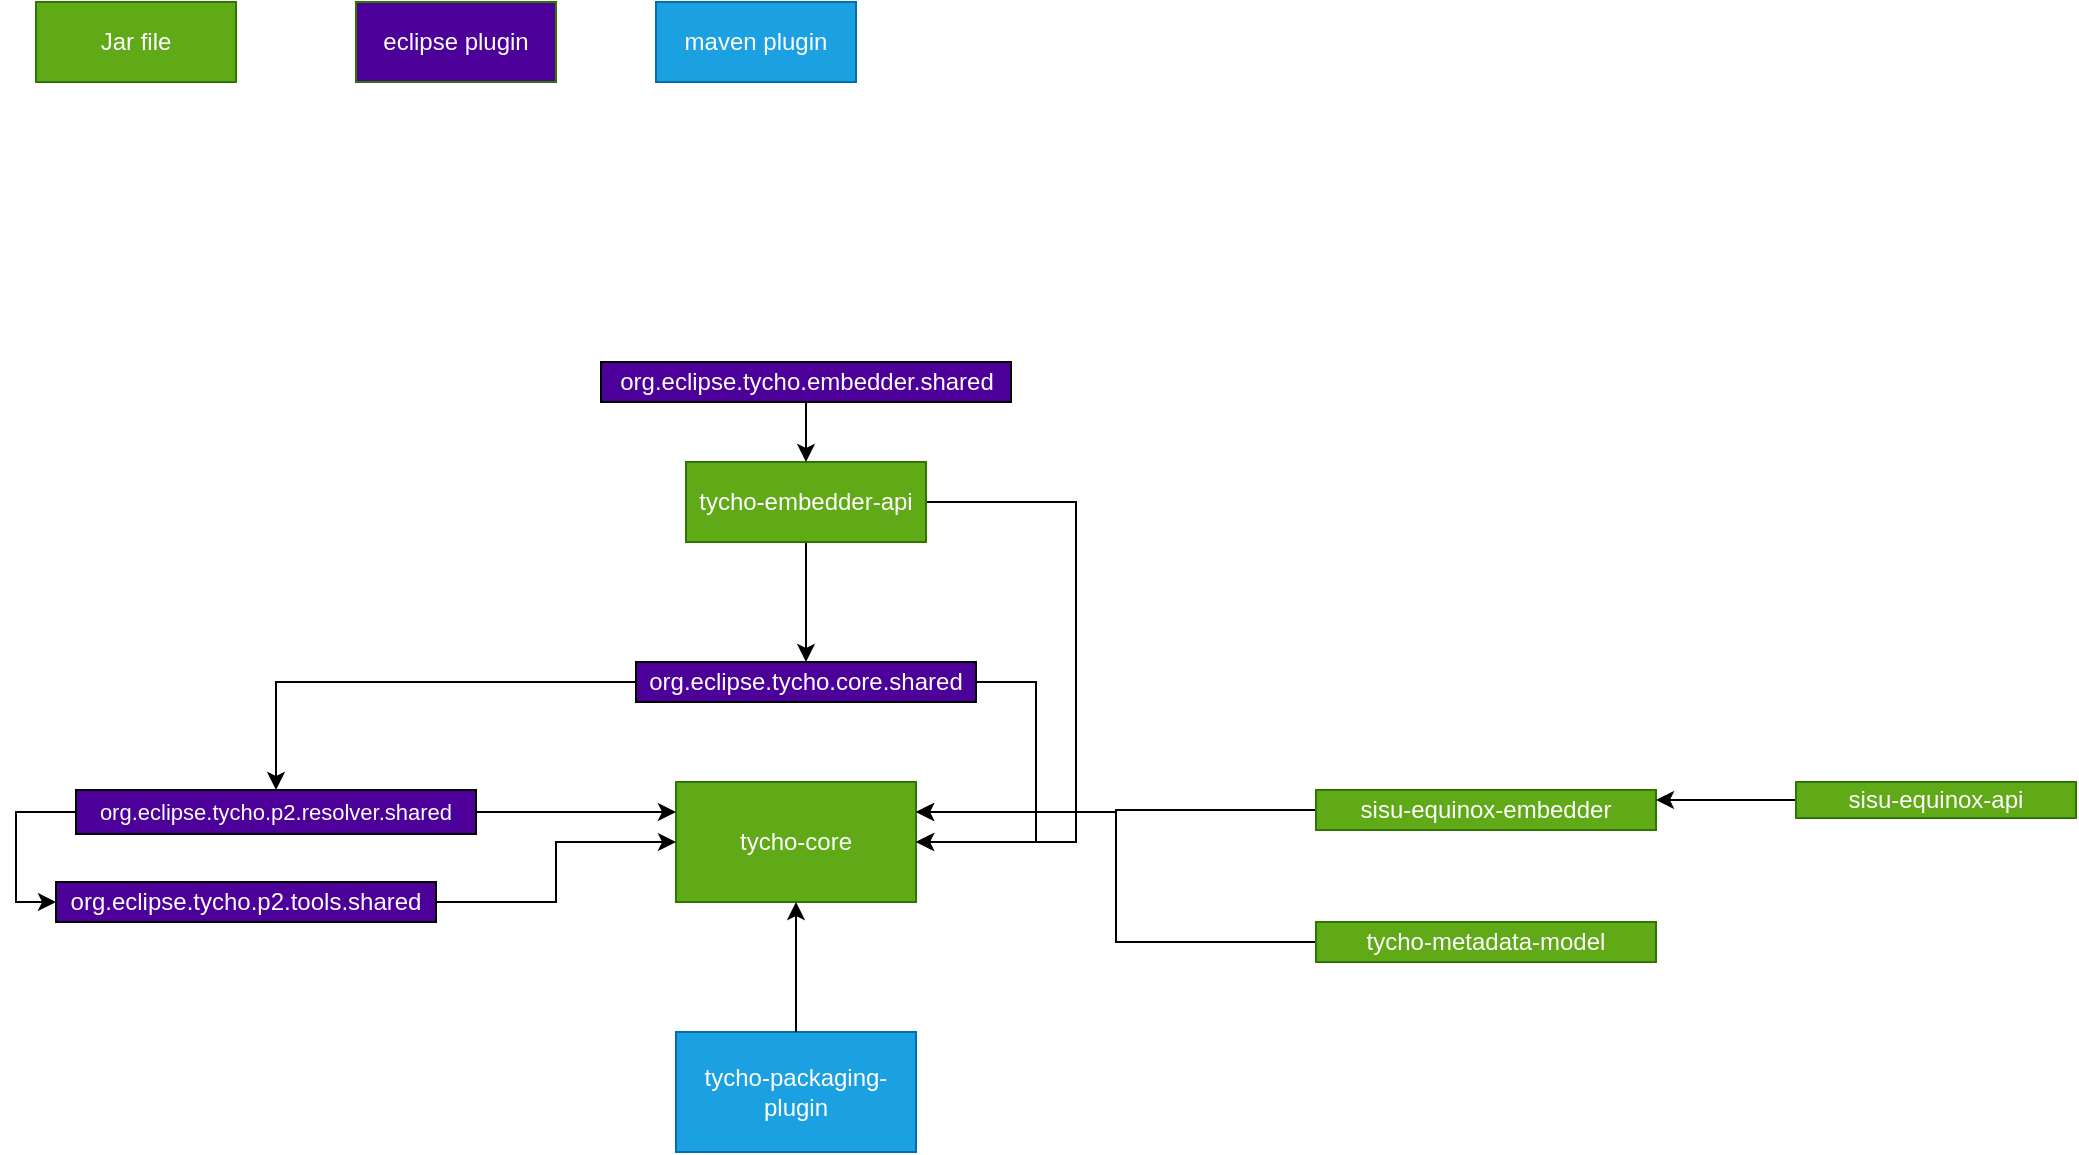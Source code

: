 <mxfile version="14.1.2" type="github">
  <diagram id="FHFmZQXOXYVLDdbLkJBi" name="Page-1">
    <mxGraphModel dx="1929" dy="525" grid="1" gridSize="10" guides="1" tooltips="1" connect="1" arrows="1" fold="1" page="1" pageScale="1" pageWidth="827" pageHeight="1169" math="0" shadow="0">
      <root>
        <mxCell id="0" />
        <mxCell id="1" parent="0" />
        <mxCell id="WsQnj9h-rzJG_XH_zbQI-1" value="tycho-packaging-plugin" style="rounded=0;whiteSpace=wrap;html=1;fillColor=#1ba1e2;strokeColor=#006EAF;fontColor=#ffffff;" parent="1" vertex="1">
          <mxGeometry x="-250" y="525" width="120" height="60" as="geometry" />
        </mxCell>
        <mxCell id="WsQnj9h-rzJG_XH_zbQI-2" value="tycho-core" style="rounded=0;whiteSpace=wrap;html=1;fillColor=#60a917;strokeColor=#2D7600;fontColor=#ffffff;" parent="1" vertex="1">
          <mxGeometry x="-250" y="400" width="120" height="60" as="geometry" />
        </mxCell>
        <mxCell id="WsQnj9h-rzJG_XH_zbQI-3" value="" style="endArrow=classic;html=1;entryX=0.5;entryY=1;entryDx=0;entryDy=0;exitX=0.5;exitY=0;exitDx=0;exitDy=0;" parent="1" source="WsQnj9h-rzJG_XH_zbQI-1" target="WsQnj9h-rzJG_XH_zbQI-2" edge="1">
          <mxGeometry width="50" height="50" relative="1" as="geometry">
            <mxPoint x="10" y="650" as="sourcePoint" />
            <mxPoint x="60" y="600" as="targetPoint" />
          </mxGeometry>
        </mxCell>
        <mxCell id="WsQnj9h-rzJG_XH_zbQI-17" style="edgeStyle=orthogonalEdgeStyle;rounded=0;orthogonalLoop=1;jettySize=auto;html=1;entryX=0;entryY=0.5;entryDx=0;entryDy=0;" parent="1" source="WsQnj9h-rzJG_XH_zbQI-4" target="WsQnj9h-rzJG_XH_zbQI-2" edge="1">
          <mxGeometry relative="1" as="geometry" />
        </mxCell>
        <mxCell id="WsQnj9h-rzJG_XH_zbQI-4" value="&lt;font color=&quot;#ffffff&quot;&gt;org.eclipse.tycho.p2.tools.shared&lt;/font&gt;" style="rounded=0;whiteSpace=wrap;html=1;fillColor=#4C0099;" parent="1" vertex="1">
          <mxGeometry x="-560" y="450" width="190" height="20" as="geometry" />
        </mxCell>
        <mxCell id="WsQnj9h-rzJG_XH_zbQI-22" style="edgeStyle=orthogonalEdgeStyle;rounded=0;orthogonalLoop=1;jettySize=auto;html=1;entryX=0;entryY=0.25;entryDx=0;entryDy=0;" parent="1" source="WsQnj9h-rzJG_XH_zbQI-6" target="WsQnj9h-rzJG_XH_zbQI-2" edge="1">
          <mxGeometry relative="1" as="geometry" />
        </mxCell>
        <mxCell id="WsQnj9h-rzJG_XH_zbQI-31" style="edgeStyle=orthogonalEdgeStyle;rounded=0;orthogonalLoop=1;jettySize=auto;html=1;entryX=0;entryY=0.5;entryDx=0;entryDy=0;exitX=0;exitY=0.5;exitDx=0;exitDy=0;" parent="1" source="WsQnj9h-rzJG_XH_zbQI-6" target="WsQnj9h-rzJG_XH_zbQI-4" edge="1">
          <mxGeometry relative="1" as="geometry" />
        </mxCell>
        <mxCell id="WsQnj9h-rzJG_XH_zbQI-6" value="&lt;font style=&quot;font-size: 11px&quot; color=&quot;#ffffff&quot;&gt;org.eclipse.tycho.p2.resolver.shared&lt;/font&gt;" style="rounded=0;whiteSpace=wrap;html=1;fillColor=#4C0099;" parent="1" vertex="1">
          <mxGeometry x="-550" y="404" width="200" height="22" as="geometry" />
        </mxCell>
        <mxCell id="WsQnj9h-rzJG_XH_zbQI-14" style="edgeStyle=orthogonalEdgeStyle;rounded=0;orthogonalLoop=1;jettySize=auto;html=1;entryX=1;entryY=0.25;entryDx=0;entryDy=0;" parent="1" source="WsQnj9h-rzJG_XH_zbQI-7" target="WsQnj9h-rzJG_XH_zbQI-2" edge="1">
          <mxGeometry relative="1" as="geometry" />
        </mxCell>
        <mxCell id="WsQnj9h-rzJG_XH_zbQI-7" value="sisu-equinox-embedder" style="rounded=0;whiteSpace=wrap;html=1;fillColor=#60a917;strokeColor=#2D7600;fontColor=#ffffff;" parent="1" vertex="1">
          <mxGeometry x="70" y="404" width="170" height="20" as="geometry" />
        </mxCell>
        <mxCell id="WsQnj9h-rzJG_XH_zbQI-23" style="edgeStyle=orthogonalEdgeStyle;rounded=0;orthogonalLoop=1;jettySize=auto;html=1;entryX=1;entryY=0.25;entryDx=0;entryDy=0;" parent="1" source="WsQnj9h-rzJG_XH_zbQI-8" target="WsQnj9h-rzJG_XH_zbQI-2" edge="1">
          <mxGeometry relative="1" as="geometry" />
        </mxCell>
        <mxCell id="WsQnj9h-rzJG_XH_zbQI-8" value="tycho-metadata-model" style="rounded=0;whiteSpace=wrap;html=1;fillColor=#60a917;strokeColor=#2D7600;fontColor=#ffffff;" parent="1" vertex="1">
          <mxGeometry x="70" y="470" width="170" height="20" as="geometry" />
        </mxCell>
        <mxCell id="WsQnj9h-rzJG_XH_zbQI-13" style="edgeStyle=orthogonalEdgeStyle;rounded=0;orthogonalLoop=1;jettySize=auto;html=1;entryX=1;entryY=0.5;entryDx=0;entryDy=0;" parent="1" source="WsQnj9h-rzJG_XH_zbQI-10" target="WsQnj9h-rzJG_XH_zbQI-2" edge="1">
          <mxGeometry relative="1" as="geometry">
            <Array as="points">
              <mxPoint x="-70" y="350" />
              <mxPoint x="-70" y="430" />
            </Array>
          </mxGeometry>
        </mxCell>
        <mxCell id="WsQnj9h-rzJG_XH_zbQI-34" style="edgeStyle=orthogonalEdgeStyle;rounded=0;orthogonalLoop=1;jettySize=auto;html=1;entryX=0.5;entryY=0;entryDx=0;entryDy=0;" parent="1" source="WsQnj9h-rzJG_XH_zbQI-10" target="WsQnj9h-rzJG_XH_zbQI-6" edge="1">
          <mxGeometry relative="1" as="geometry">
            <mxPoint x="-400" y="390" as="targetPoint" />
          </mxGeometry>
        </mxCell>
        <mxCell id="WsQnj9h-rzJG_XH_zbQI-10" value="&lt;font color=&quot;#ffffff&quot;&gt;org.eclipse.tycho.core.shared&lt;/font&gt;" style="rounded=0;whiteSpace=wrap;html=1;fillColor=#4C0099;" parent="1" vertex="1">
          <mxGeometry x="-270" y="340" width="170" height="20" as="geometry" />
        </mxCell>
        <mxCell id="WsQnj9h-rzJG_XH_zbQI-27" value="Jar file" style="rounded=0;whiteSpace=wrap;html=1;fillColor=#60a917;strokeColor=#2D7600;fontColor=#ffffff;" parent="1" vertex="1">
          <mxGeometry x="-570" y="10" width="100" height="40" as="geometry" />
        </mxCell>
        <mxCell id="WsQnj9h-rzJG_XH_zbQI-28" value="eclipse plugin" style="rounded=0;whiteSpace=wrap;html=1;strokeColor=#2D7600;fontColor=#ffffff;fillColor=#4C0099;" parent="1" vertex="1">
          <mxGeometry x="-410" y="10" width="100" height="40" as="geometry" />
        </mxCell>
        <mxCell id="WsQnj9h-rzJG_XH_zbQI-30" value="maven plugin" style="rounded=0;whiteSpace=wrap;html=1;strokeColor=#006EAF;fontColor=#ffffff;fillColor=#1ba1e2;" parent="1" vertex="1">
          <mxGeometry x="-260" y="10" width="100" height="40" as="geometry" />
        </mxCell>
        <mxCell id="WsQnj9h-rzJG_XH_zbQI-38" style="edgeStyle=orthogonalEdgeStyle;rounded=0;orthogonalLoop=1;jettySize=auto;html=1;" parent="1" source="WsQnj9h-rzJG_XH_zbQI-35" target="WsQnj9h-rzJG_XH_zbQI-10" edge="1">
          <mxGeometry relative="1" as="geometry" />
        </mxCell>
        <mxCell id="WsQnj9h-rzJG_XH_zbQI-39" style="edgeStyle=orthogonalEdgeStyle;rounded=0;orthogonalLoop=1;jettySize=auto;html=1;entryX=1;entryY=0.5;entryDx=0;entryDy=0;" parent="1" source="WsQnj9h-rzJG_XH_zbQI-35" target="WsQnj9h-rzJG_XH_zbQI-2" edge="1">
          <mxGeometry relative="1" as="geometry">
            <Array as="points">
              <mxPoint x="-50" y="260" />
              <mxPoint x="-50" y="430" />
            </Array>
          </mxGeometry>
        </mxCell>
        <mxCell id="WsQnj9h-rzJG_XH_zbQI-35" value="tycho-embedder-api" style="rounded=0;whiteSpace=wrap;html=1;fillColor=#60a917;strokeColor=#2D7600;fontColor=#ffffff;" parent="1" vertex="1">
          <mxGeometry x="-245" y="240" width="120" height="40" as="geometry" />
        </mxCell>
        <mxCell id="WsQnj9h-rzJG_XH_zbQI-37" style="edgeStyle=orthogonalEdgeStyle;rounded=0;orthogonalLoop=1;jettySize=auto;html=1;entryX=0.5;entryY=0;entryDx=0;entryDy=0;" parent="1" source="WsQnj9h-rzJG_XH_zbQI-36" target="WsQnj9h-rzJG_XH_zbQI-35" edge="1">
          <mxGeometry relative="1" as="geometry" />
        </mxCell>
        <mxCell id="WsQnj9h-rzJG_XH_zbQI-36" value="&lt;font color=&quot;#ffffff&quot;&gt;org.eclipse.tycho.embedder.shared&lt;/font&gt;" style="rounded=0;whiteSpace=wrap;html=1;fillColor=#4C0099;" parent="1" vertex="1">
          <mxGeometry x="-287.5" y="190" width="205" height="20" as="geometry" />
        </mxCell>
        <mxCell id="WsQnj9h-rzJG_XH_zbQI-41" style="edgeStyle=orthogonalEdgeStyle;rounded=0;orthogonalLoop=1;jettySize=auto;html=1;entryX=1;entryY=0.25;entryDx=0;entryDy=0;" parent="1" source="WsQnj9h-rzJG_XH_zbQI-40" target="WsQnj9h-rzJG_XH_zbQI-7" edge="1">
          <mxGeometry relative="1" as="geometry" />
        </mxCell>
        <mxCell id="WsQnj9h-rzJG_XH_zbQI-40" value="sisu-equinox-api" style="rounded=0;whiteSpace=wrap;html=1;fillColor=#60a917;strokeColor=#2D7600;fontColor=#ffffff;" parent="1" vertex="1">
          <mxGeometry x="310" y="400" width="140" height="18" as="geometry" />
        </mxCell>
      </root>
    </mxGraphModel>
  </diagram>
</mxfile>
